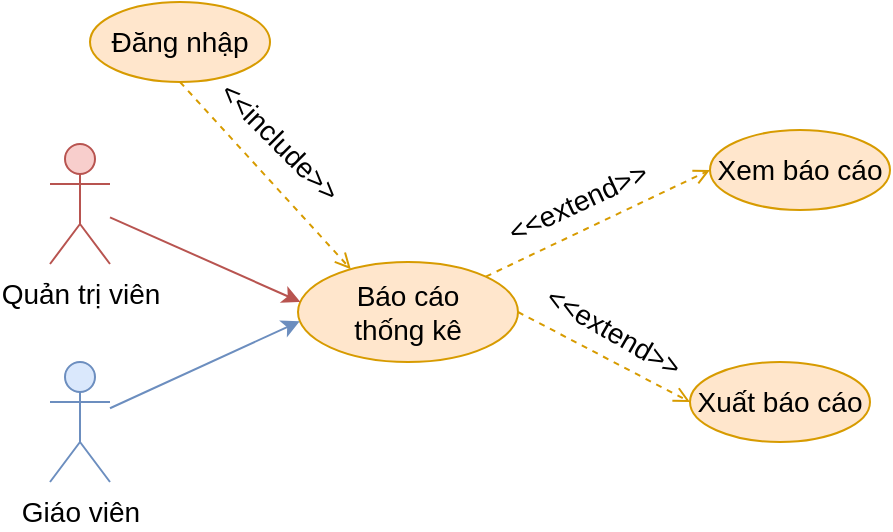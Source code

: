 <mxfile version="22.1.16" type="device">
  <diagram name="Page-1" id="nzvslYnA8rlFQkCYI01R">
    <mxGraphModel dx="1050" dy="621" grid="1" gridSize="10" guides="1" tooltips="1" connect="1" arrows="1" fold="1" page="1" pageScale="1" pageWidth="850" pageHeight="1100" math="0" shadow="0">
      <root>
        <mxCell id="0" />
        <mxCell id="1" parent="0" />
        <mxCell id="Ax7pdAiOkLxjzzCODk3z-1" value="Báo cáo&lt;br&gt;thống kê" style="ellipse;whiteSpace=wrap;html=1;fillColor=#ffe6cc;strokeColor=#d79b00;fontSize=14;" vertex="1" parent="1">
          <mxGeometry x="414" y="290" width="110" height="50" as="geometry" />
        </mxCell>
        <mxCell id="Ax7pdAiOkLxjzzCODk3z-2" style="rounded=0;orthogonalLoop=1;jettySize=auto;html=1;entryX=0;entryY=0.5;entryDx=0;entryDy=0;fillColor=#ffe6cc;strokeColor=#d79b00;exitX=1;exitY=0;exitDx=0;exitDy=0;dashed=1;fontSize=14;endArrow=open;endFill=0;" edge="1" parent="1" source="Ax7pdAiOkLxjzzCODk3z-1" target="Ax7pdAiOkLxjzzCODk3z-4">
          <mxGeometry relative="1" as="geometry">
            <mxPoint x="516" y="280" as="sourcePoint" />
          </mxGeometry>
        </mxCell>
        <mxCell id="Ax7pdAiOkLxjzzCODk3z-3" style="rounded=0;orthogonalLoop=1;jettySize=auto;html=1;exitX=1;exitY=0.5;exitDx=0;exitDy=0;entryX=0;entryY=0.5;entryDx=0;entryDy=0;fillColor=#ffe6cc;strokeColor=#d79b00;dashed=1;fontSize=14;endArrow=open;endFill=0;" edge="1" parent="1" source="Ax7pdAiOkLxjzzCODk3z-1" target="Ax7pdAiOkLxjzzCODk3z-5">
          <mxGeometry relative="1" as="geometry">
            <mxPoint x="503" y="294" as="sourcePoint" />
          </mxGeometry>
        </mxCell>
        <mxCell id="Ax7pdAiOkLxjzzCODk3z-4" value="Xem báo cáo" style="ellipse;whiteSpace=wrap;html=1;fillColor=#ffe6cc;strokeColor=#d79b00;fontSize=14;" vertex="1" parent="1">
          <mxGeometry x="620" y="224" width="90" height="40" as="geometry" />
        </mxCell>
        <mxCell id="Ax7pdAiOkLxjzzCODk3z-5" value="Xuất báo cáo" style="ellipse;whiteSpace=wrap;html=1;fillColor=#ffe6cc;strokeColor=#d79b00;fontSize=14;" vertex="1" parent="1">
          <mxGeometry x="610" y="340" width="90" height="40" as="geometry" />
        </mxCell>
        <mxCell id="Ax7pdAiOkLxjzzCODk3z-6" value="&lt;font style=&quot;font-size: 14px;&quot;&gt;&amp;lt;&amp;lt;extend&amp;gt;&amp;gt;&lt;/font&gt;" style="text;html=1;strokeColor=none;fillColor=none;align=center;verticalAlign=middle;whiteSpace=wrap;rounded=0;rotation=-25;fontSize=14;" vertex="1" parent="1">
          <mxGeometry x="524" y="245" width="60" height="30" as="geometry" />
        </mxCell>
        <mxCell id="Ax7pdAiOkLxjzzCODk3z-7" value="&lt;font style=&quot;font-size: 14px;&quot;&gt;&amp;lt;&amp;lt;extend&amp;gt;&amp;gt;&lt;/font&gt;" style="text;html=1;strokeColor=none;fillColor=none;align=center;verticalAlign=middle;whiteSpace=wrap;rounded=0;rotation=30;fontSize=14;" vertex="1" parent="1">
          <mxGeometry x="542" y="310" width="60" height="30" as="geometry" />
        </mxCell>
        <mxCell id="Ax7pdAiOkLxjzzCODk3z-8" style="rounded=0;orthogonalLoop=1;jettySize=auto;html=1;entryX=0.011;entryY=0.399;entryDx=0;entryDy=0;fillColor=#f8cecc;strokeColor=#b85450;fontSize=14;entryPerimeter=0;" edge="1" parent="1" source="Ax7pdAiOkLxjzzCODk3z-9" target="Ax7pdAiOkLxjzzCODk3z-1">
          <mxGeometry relative="1" as="geometry">
            <mxPoint x="414.0" y="315" as="targetPoint" />
          </mxGeometry>
        </mxCell>
        <mxCell id="Ax7pdAiOkLxjzzCODk3z-9" value="Quản trị viên" style="shape=umlActor;verticalLabelPosition=bottom;verticalAlign=top;html=1;outlineConnect=0;fillColor=#f8cecc;strokeColor=#b85450;fontSize=14;" vertex="1" parent="1">
          <mxGeometry x="290" y="231.0" width="30" height="60" as="geometry" />
        </mxCell>
        <mxCell id="Ax7pdAiOkLxjzzCODk3z-10" style="rounded=0;orthogonalLoop=1;jettySize=auto;html=1;entryX=0.24;entryY=0.072;entryDx=0;entryDy=0;fillColor=#ffe6cc;strokeColor=#d79b00;endArrow=open;endFill=0;dashed=1;exitX=0.5;exitY=1;exitDx=0;exitDy=0;entryPerimeter=0;" edge="1" parent="1" source="Ax7pdAiOkLxjzzCODk3z-11" target="Ax7pdAiOkLxjzzCODk3z-1">
          <mxGeometry relative="1" as="geometry">
            <mxPoint x="325.5" y="106" as="targetPoint" />
            <mxPoint x="325" y="196" as="sourcePoint" />
          </mxGeometry>
        </mxCell>
        <mxCell id="Ax7pdAiOkLxjzzCODk3z-11" value="Đăng nhập" style="ellipse;whiteSpace=wrap;html=1;fillColor=#ffe6cc;strokeColor=#d79b00;fontSize=14;" vertex="1" parent="1">
          <mxGeometry x="310" y="160" width="90" height="40" as="geometry" />
        </mxCell>
        <mxCell id="Ax7pdAiOkLxjzzCODk3z-12" value="&lt;font&gt;&amp;lt;&amp;lt;include&amp;gt;&amp;gt;&lt;/font&gt;" style="text;html=1;strokeColor=none;fillColor=none;align=center;verticalAlign=middle;whiteSpace=wrap;rounded=0;rotation=45;fontSize=14;" vertex="1" parent="1">
          <mxGeometry x="375" y="215" width="60" height="30" as="geometry" />
        </mxCell>
        <mxCell id="Ax7pdAiOkLxjzzCODk3z-13" style="rounded=0;orthogonalLoop=1;jettySize=auto;html=1;entryX=0.008;entryY=0.593;entryDx=0;entryDy=0;fillColor=#dae8fc;strokeColor=#6c8ebf;entryPerimeter=0;" edge="1" parent="1" source="Ax7pdAiOkLxjzzCODk3z-14" target="Ax7pdAiOkLxjzzCODk3z-1">
          <mxGeometry relative="1" as="geometry" />
        </mxCell>
        <mxCell id="Ax7pdAiOkLxjzzCODk3z-14" value="Giáo viên" style="shape=umlActor;verticalLabelPosition=bottom;verticalAlign=top;html=1;outlineConnect=0;fillColor=#dae8fc;strokeColor=#6c8ebf;fontSize=14;" vertex="1" parent="1">
          <mxGeometry x="290" y="340.0" width="30" height="60" as="geometry" />
        </mxCell>
      </root>
    </mxGraphModel>
  </diagram>
</mxfile>
